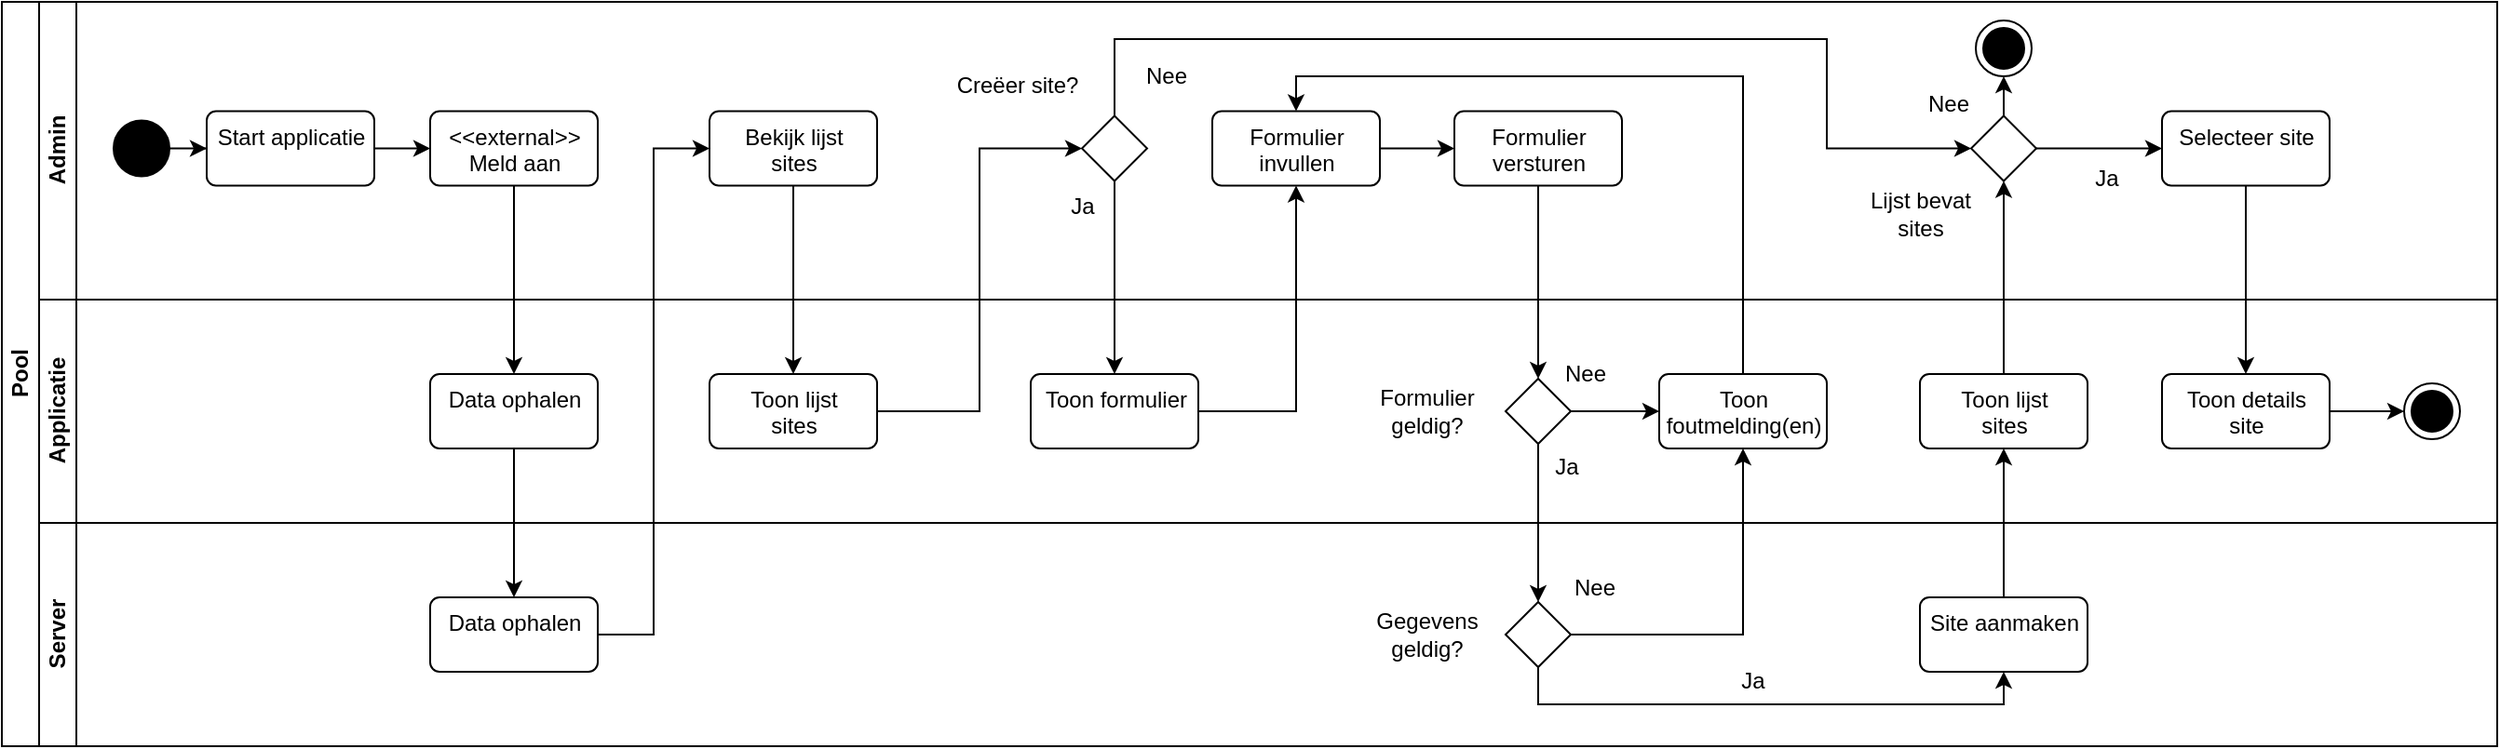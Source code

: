 <mxfile version="20.8.3" type="device"><diagram id="prtHgNgQTEPvFCAcTncT" name="Site info"><mxGraphModel dx="1434" dy="754" grid="1" gridSize="10" guides="1" tooltips="1" connect="1" arrows="1" fold="1" page="1" pageScale="1" pageWidth="827" pageHeight="1169" math="0" shadow="0"><root><mxCell id="0"/><mxCell id="1" parent="0"/><mxCell id="_lRuX6MPjte0p9rIX_sv-85" value="Pool" style="swimlane;html=1;childLayout=stackLayout;resizeParent=1;resizeParentMax=0;horizontal=0;startSize=20;horizontalStack=0;" vertex="1" parent="1"><mxGeometry x="20" y="90" width="1340" height="400" as="geometry"/></mxCell><mxCell id="_lRuX6MPjte0p9rIX_sv-86" value="Admin" style="swimlane;html=1;startSize=20;horizontal=0;" vertex="1" parent="_lRuX6MPjte0p9rIX_sv-85"><mxGeometry x="20" width="1320" height="160" as="geometry"/></mxCell><mxCell id="_lRuX6MPjte0p9rIX_sv-87" value="" style="edgeStyle=orthogonalEdgeStyle;rounded=0;orthogonalLoop=1;jettySize=auto;html=1;" edge="1" parent="_lRuX6MPjte0p9rIX_sv-86" source="_lRuX6MPjte0p9rIX_sv-88" target="_lRuX6MPjte0p9rIX_sv-94"><mxGeometry relative="1" as="geometry"/></mxCell><mxCell id="_lRuX6MPjte0p9rIX_sv-88" value="Start applicatie" style="html=1;align=center;verticalAlign=top;rounded=1;absoluteArcSize=1;arcSize=10;dashed=0;" vertex="1" parent="_lRuX6MPjte0p9rIX_sv-86"><mxGeometry x="90" y="58.75" width="90" height="40" as="geometry"/></mxCell><mxCell id="_lRuX6MPjte0p9rIX_sv-89" value="" style="edgeStyle=orthogonalEdgeStyle;rounded=0;orthogonalLoop=1;jettySize=auto;html=1;" edge="1" parent="_lRuX6MPjte0p9rIX_sv-86" source="_lRuX6MPjte0p9rIX_sv-90" target="_lRuX6MPjte0p9rIX_sv-88"><mxGeometry relative="1" as="geometry"/></mxCell><mxCell id="_lRuX6MPjte0p9rIX_sv-90" value="" style="ellipse;fillColor=strokeColor;" vertex="1" parent="_lRuX6MPjte0p9rIX_sv-86"><mxGeometry x="40" y="63.75" width="30" height="30" as="geometry"/></mxCell><mxCell id="_lRuX6MPjte0p9rIX_sv-91" value="Bekijk lijst&lt;br&gt;sites" style="html=1;align=center;verticalAlign=top;rounded=1;absoluteArcSize=1;arcSize=10;dashed=0;fillColor=rgb(255, 255, 255);" vertex="1" parent="_lRuX6MPjte0p9rIX_sv-86"><mxGeometry x="360" y="58.75" width="90" height="40" as="geometry"/></mxCell><mxCell id="_lRuX6MPjte0p9rIX_sv-92" style="edgeStyle=orthogonalEdgeStyle;rounded=0;orthogonalLoop=1;jettySize=auto;html=1;entryX=0.5;entryY=0;entryDx=0;entryDy=0;" edge="1" parent="_lRuX6MPjte0p9rIX_sv-86"><mxGeometry relative="1" as="geometry"><Array as="points"><mxPoint x="565" y="15"/><mxPoint x="870" y="15"/></Array><mxPoint x="870" y="35" as="targetPoint"/></mxGeometry></mxCell><mxCell id="_lRuX6MPjte0p9rIX_sv-93" value="Selecteer site" style="html=1;align=center;verticalAlign=top;rounded=1;absoluteArcSize=1;arcSize=10;dashed=0;fillColor=rgb(255, 255, 255);" vertex="1" parent="_lRuX6MPjte0p9rIX_sv-86"><mxGeometry x="1140" y="58.75" width="90" height="40" as="geometry"/></mxCell><mxCell id="_lRuX6MPjte0p9rIX_sv-94" value="&amp;lt;&amp;lt;external&amp;gt;&amp;gt;&lt;br style=&quot;border-color: var(--border-color);&quot;&gt;Meld aan" style="html=1;align=center;verticalAlign=top;rounded=1;absoluteArcSize=1;arcSize=10;dashed=0;fillColor=rgb(255, 255, 255);" vertex="1" parent="_lRuX6MPjte0p9rIX_sv-86"><mxGeometry x="210" y="58.75" width="90" height="40" as="geometry"/></mxCell><mxCell id="_lRuX6MPjte0p9rIX_sv-95" value="" style="rhombus;whiteSpace=wrap;html=1;" vertex="1" parent="_lRuX6MPjte0p9rIX_sv-86"><mxGeometry x="560" y="61.25" width="35" height="35" as="geometry"/></mxCell><mxCell id="_lRuX6MPjte0p9rIX_sv-96" value="Creëer site?" style="text;html=1;align=center;verticalAlign=middle;resizable=0;points=[];autosize=1;strokeColor=none;fillColor=none;" vertex="1" parent="_lRuX6MPjte0p9rIX_sv-86"><mxGeometry x="480" y="30" width="90" height="30" as="geometry"/></mxCell><mxCell id="_lRuX6MPjte0p9rIX_sv-97" value="" style="edgeStyle=orthogonalEdgeStyle;rounded=0;orthogonalLoop=1;jettySize=auto;html=1;" edge="1" parent="_lRuX6MPjte0p9rIX_sv-86" source="_lRuX6MPjte0p9rIX_sv-98" target="_lRuX6MPjte0p9rIX_sv-99"><mxGeometry relative="1" as="geometry"/></mxCell><mxCell id="_lRuX6MPjte0p9rIX_sv-98" value="Formulier &lt;br&gt;invullen" style="html=1;align=center;verticalAlign=top;rounded=1;absoluteArcSize=1;arcSize=10;dashed=0;fillColor=rgb(255, 255, 255);" vertex="1" parent="_lRuX6MPjte0p9rIX_sv-86"><mxGeometry x="630" y="58.75" width="90" height="40" as="geometry"/></mxCell><mxCell id="_lRuX6MPjte0p9rIX_sv-99" value="Formulier&lt;br&gt;versturen" style="html=1;align=center;verticalAlign=top;rounded=1;absoluteArcSize=1;arcSize=10;dashed=0;fillColor=rgb(255, 255, 255);" vertex="1" parent="_lRuX6MPjte0p9rIX_sv-86"><mxGeometry x="760" y="58.75" width="90" height="40" as="geometry"/></mxCell><mxCell id="_lRuX6MPjte0p9rIX_sv-100" style="edgeStyle=orthogonalEdgeStyle;rounded=0;orthogonalLoop=1;jettySize=auto;html=1;exitX=0.5;exitY=0;exitDx=0;exitDy=0;entryX=0.5;entryY=1;entryDx=0;entryDy=0;" edge="1" parent="_lRuX6MPjte0p9rIX_sv-86" source="_lRuX6MPjte0p9rIX_sv-102" target="_lRuX6MPjte0p9rIX_sv-104"><mxGeometry relative="1" as="geometry"/></mxCell><mxCell id="_lRuX6MPjte0p9rIX_sv-101" value="" style="edgeStyle=orthogonalEdgeStyle;rounded=0;orthogonalLoop=1;jettySize=auto;html=1;" edge="1" parent="_lRuX6MPjte0p9rIX_sv-86" source="_lRuX6MPjte0p9rIX_sv-102" target="_lRuX6MPjte0p9rIX_sv-93"><mxGeometry relative="1" as="geometry"/></mxCell><mxCell id="_lRuX6MPjte0p9rIX_sv-102" value="" style="rhombus;whiteSpace=wrap;html=1;" vertex="1" parent="_lRuX6MPjte0p9rIX_sv-86"><mxGeometry x="1037.5" y="61.25" width="35" height="35" as="geometry"/></mxCell><mxCell id="_lRuX6MPjte0p9rIX_sv-103" style="edgeStyle=orthogonalEdgeStyle;rounded=0;orthogonalLoop=1;jettySize=auto;html=1;entryX=0;entryY=0.5;entryDx=0;entryDy=0;" edge="1" parent="_lRuX6MPjte0p9rIX_sv-86" source="_lRuX6MPjte0p9rIX_sv-95" target="_lRuX6MPjte0p9rIX_sv-102"><mxGeometry x="0.04" y="-30" relative="1" as="geometry"><mxPoint x="577.5" y="-40" as="targetPoint"/><Array as="points"><mxPoint x="578" y="20"/><mxPoint x="960" y="20"/><mxPoint x="960" y="79"/></Array><mxPoint as="offset"/></mxGeometry></mxCell><mxCell id="_lRuX6MPjte0p9rIX_sv-104" value="" style="ellipse;html=1;shape=endState;fillColor=strokeColor;" vertex="1" parent="_lRuX6MPjte0p9rIX_sv-86"><mxGeometry x="1040.0" y="10.004" width="30" height="30" as="geometry"/></mxCell><mxCell id="_lRuX6MPjte0p9rIX_sv-105" value="Nee" style="text;html=1;align=center;verticalAlign=middle;resizable=0;points=[];autosize=1;strokeColor=none;fillColor=none;" vertex="1" parent="_lRuX6MPjte0p9rIX_sv-86"><mxGeometry x="580" y="25" width="50" height="30" as="geometry"/></mxCell><mxCell id="_lRuX6MPjte0p9rIX_sv-106" value="Lijst bevat&lt;br&gt;sites" style="text;html=1;align=center;verticalAlign=middle;resizable=0;points=[];autosize=1;strokeColor=none;fillColor=none;" vertex="1" parent="_lRuX6MPjte0p9rIX_sv-86"><mxGeometry x="970" y="93.75" width="80" height="40" as="geometry"/></mxCell><mxCell id="_lRuX6MPjte0p9rIX_sv-107" value="Nee" style="text;html=1;align=center;verticalAlign=middle;resizable=0;points=[];autosize=1;strokeColor=none;fillColor=none;" vertex="1" parent="_lRuX6MPjte0p9rIX_sv-86"><mxGeometry x="1000" y="40" width="50" height="30" as="geometry"/></mxCell><mxCell id="_lRuX6MPjte0p9rIX_sv-108" value="Ja" style="text;html=1;align=center;verticalAlign=middle;resizable=0;points=[];autosize=1;strokeColor=none;fillColor=none;" vertex="1" parent="_lRuX6MPjte0p9rIX_sv-86"><mxGeometry x="1090" y="80" width="40" height="30" as="geometry"/></mxCell><mxCell id="_lRuX6MPjte0p9rIX_sv-109" value="Applicatie" style="swimlane;html=1;startSize=20;horizontal=0;" vertex="1" parent="_lRuX6MPjte0p9rIX_sv-85"><mxGeometry x="20" y="160" width="1320" height="120" as="geometry"/></mxCell><mxCell id="_lRuX6MPjte0p9rIX_sv-110" value="Toon lijst&lt;br&gt;sites" style="html=1;align=center;verticalAlign=top;rounded=1;absoluteArcSize=1;arcSize=10;dashed=0;fillColor=rgb(255, 255, 255);" vertex="1" parent="_lRuX6MPjte0p9rIX_sv-109"><mxGeometry x="360" y="40" width="90" height="40" as="geometry"/></mxCell><mxCell id="_lRuX6MPjte0p9rIX_sv-111" value="" style="edgeStyle=orthogonalEdgeStyle;rounded=0;orthogonalLoop=1;jettySize=auto;html=1;" edge="1" parent="_lRuX6MPjte0p9rIX_sv-109" source="_lRuX6MPjte0p9rIX_sv-112" target="_lRuX6MPjte0p9rIX_sv-120"><mxGeometry relative="1" as="geometry"/></mxCell><mxCell id="_lRuX6MPjte0p9rIX_sv-112" value="Toon details &lt;br&gt;site" style="html=1;align=center;verticalAlign=top;rounded=1;absoluteArcSize=1;arcSize=10;dashed=0;fillColor=rgb(255, 255, 255);" vertex="1" parent="_lRuX6MPjte0p9rIX_sv-109"><mxGeometry x="1140" y="40" width="90" height="40" as="geometry"/></mxCell><mxCell id="_lRuX6MPjte0p9rIX_sv-113" value="Data ophalen" style="html=1;align=center;verticalAlign=top;rounded=1;absoluteArcSize=1;arcSize=10;dashed=0;fillColor=rgb(255, 255, 255);" vertex="1" parent="_lRuX6MPjte0p9rIX_sv-109"><mxGeometry x="210" y="40" width="90" height="40" as="geometry"/></mxCell><mxCell id="_lRuX6MPjte0p9rIX_sv-114" value="Toon formulier" style="html=1;align=center;verticalAlign=top;rounded=1;absoluteArcSize=1;arcSize=10;dashed=0;fillColor=rgb(255, 255, 255);" vertex="1" parent="_lRuX6MPjte0p9rIX_sv-109"><mxGeometry x="532.5" y="40" width="90" height="40" as="geometry"/></mxCell><mxCell id="_lRuX6MPjte0p9rIX_sv-115" value="" style="edgeStyle=orthogonalEdgeStyle;rounded=0;orthogonalLoop=1;jettySize=auto;html=1;" edge="1" parent="_lRuX6MPjte0p9rIX_sv-109" source="_lRuX6MPjte0p9rIX_sv-116" target="_lRuX6MPjte0p9rIX_sv-117"><mxGeometry relative="1" as="geometry"/></mxCell><mxCell id="_lRuX6MPjte0p9rIX_sv-116" value="" style="rhombus;whiteSpace=wrap;html=1;" vertex="1" parent="_lRuX6MPjte0p9rIX_sv-109"><mxGeometry x="787.5" y="42.5" width="35" height="35" as="geometry"/></mxCell><mxCell id="_lRuX6MPjte0p9rIX_sv-117" value="Toon&lt;br&gt;foutmelding(en)" style="html=1;align=center;verticalAlign=top;rounded=1;absoluteArcSize=1;arcSize=10;dashed=0;fillColor=rgb(255, 255, 255);" vertex="1" parent="_lRuX6MPjte0p9rIX_sv-109"><mxGeometry x="870" y="40" width="90" height="40" as="geometry"/></mxCell><mxCell id="_lRuX6MPjte0p9rIX_sv-118" value="Toon lijst&lt;br&gt;sites" style="html=1;align=center;verticalAlign=top;rounded=1;absoluteArcSize=1;arcSize=10;dashed=0;fillColor=rgb(255, 255, 255);" vertex="1" parent="_lRuX6MPjte0p9rIX_sv-109"><mxGeometry x="1010" y="40" width="90" height="40" as="geometry"/></mxCell><mxCell id="_lRuX6MPjte0p9rIX_sv-119" value="Formulier&lt;br&gt;geldig?" style="text;html=1;align=center;verticalAlign=middle;resizable=0;points=[];autosize=1;strokeColor=none;fillColor=none;" vertex="1" parent="_lRuX6MPjte0p9rIX_sv-109"><mxGeometry x="710" y="40" width="70" height="40" as="geometry"/></mxCell><mxCell id="_lRuX6MPjte0p9rIX_sv-120" value="" style="ellipse;html=1;shape=endState;fillColor=strokeColor;" vertex="1" parent="_lRuX6MPjte0p9rIX_sv-109"><mxGeometry x="1270.0" y="45.004" width="30" height="30" as="geometry"/></mxCell><mxCell id="_lRuX6MPjte0p9rIX_sv-121" value="" style="edgeStyle=orthogonalEdgeStyle;rounded=0;orthogonalLoop=1;jettySize=auto;html=1;" edge="1" parent="_lRuX6MPjte0p9rIX_sv-85" source="_lRuX6MPjte0p9rIX_sv-91" target="_lRuX6MPjte0p9rIX_sv-110"><mxGeometry relative="1" as="geometry"/></mxCell><mxCell id="_lRuX6MPjte0p9rIX_sv-122" value="" style="edgeStyle=orthogonalEdgeStyle;rounded=0;orthogonalLoop=1;jettySize=auto;html=1;" edge="1" parent="_lRuX6MPjte0p9rIX_sv-85" source="_lRuX6MPjte0p9rIX_sv-93" target="_lRuX6MPjte0p9rIX_sv-112"><mxGeometry relative="1" as="geometry"/></mxCell><mxCell id="_lRuX6MPjte0p9rIX_sv-123" value="Server" style="swimlane;html=1;startSize=20;horizontal=0;" vertex="1" parent="_lRuX6MPjte0p9rIX_sv-85"><mxGeometry x="20" y="280" width="1320" height="120" as="geometry"/></mxCell><mxCell id="_lRuX6MPjte0p9rIX_sv-124" value="Data ophalen" style="html=1;align=center;verticalAlign=top;rounded=1;absoluteArcSize=1;arcSize=10;dashed=0;fillColor=rgb(255, 255, 255);" vertex="1" parent="_lRuX6MPjte0p9rIX_sv-123"><mxGeometry x="210" y="40" width="90" height="40" as="geometry"/></mxCell><mxCell id="_lRuX6MPjte0p9rIX_sv-125" style="edgeStyle=orthogonalEdgeStyle;rounded=0;orthogonalLoop=1;jettySize=auto;html=1;exitX=0.5;exitY=1;exitDx=0;exitDy=0;entryX=0.5;entryY=1;entryDx=0;entryDy=0;" edge="1" parent="_lRuX6MPjte0p9rIX_sv-123" source="_lRuX6MPjte0p9rIX_sv-126" target="_lRuX6MPjte0p9rIX_sv-127"><mxGeometry relative="1" as="geometry"/></mxCell><mxCell id="_lRuX6MPjte0p9rIX_sv-126" value="" style="rhombus;whiteSpace=wrap;html=1;" vertex="1" parent="_lRuX6MPjte0p9rIX_sv-123"><mxGeometry x="787.5" y="42.5" width="35" height="35" as="geometry"/></mxCell><mxCell id="_lRuX6MPjte0p9rIX_sv-127" value="Site aanmaken" style="html=1;align=center;verticalAlign=top;rounded=1;absoluteArcSize=1;arcSize=10;dashed=0;fillColor=rgb(255, 255, 255);" vertex="1" parent="_lRuX6MPjte0p9rIX_sv-123"><mxGeometry x="1010" y="40" width="90" height="40" as="geometry"/></mxCell><mxCell id="_lRuX6MPjte0p9rIX_sv-128" value="Gegevens&lt;br&gt;geldig?" style="text;html=1;align=center;verticalAlign=middle;resizable=0;points=[];autosize=1;strokeColor=none;fillColor=none;" vertex="1" parent="_lRuX6MPjte0p9rIX_sv-123"><mxGeometry x="705" y="40" width="80" height="40" as="geometry"/></mxCell><mxCell id="_lRuX6MPjte0p9rIX_sv-129" value="Nee" style="text;html=1;align=center;verticalAlign=middle;resizable=0;points=[];autosize=1;strokeColor=none;fillColor=none;" vertex="1" parent="_lRuX6MPjte0p9rIX_sv-123"><mxGeometry x="810" y="20" width="50" height="30" as="geometry"/></mxCell><mxCell id="_lRuX6MPjte0p9rIX_sv-130" value="Ja" style="text;html=1;align=center;verticalAlign=middle;resizable=0;points=[];autosize=1;strokeColor=none;fillColor=none;" vertex="1" parent="_lRuX6MPjte0p9rIX_sv-123"><mxGeometry x="900" y="70" width="40" height="30" as="geometry"/></mxCell><mxCell id="_lRuX6MPjte0p9rIX_sv-131" value="" style="edgeStyle=orthogonalEdgeStyle;rounded=0;orthogonalLoop=1;jettySize=auto;html=1;" edge="1" parent="_lRuX6MPjte0p9rIX_sv-85" source="_lRuX6MPjte0p9rIX_sv-94" target="_lRuX6MPjte0p9rIX_sv-113"><mxGeometry relative="1" as="geometry"/></mxCell><mxCell id="_lRuX6MPjte0p9rIX_sv-132" value="" style="edgeStyle=orthogonalEdgeStyle;rounded=0;orthogonalLoop=1;jettySize=auto;html=1;" edge="1" parent="_lRuX6MPjte0p9rIX_sv-85" source="_lRuX6MPjte0p9rIX_sv-113" target="_lRuX6MPjte0p9rIX_sv-124"><mxGeometry relative="1" as="geometry"/></mxCell><mxCell id="_lRuX6MPjte0p9rIX_sv-133" style="edgeStyle=orthogonalEdgeStyle;rounded=0;orthogonalLoop=1;jettySize=auto;html=1;entryX=0;entryY=0.5;entryDx=0;entryDy=0;" edge="1" parent="_lRuX6MPjte0p9rIX_sv-85" source="_lRuX6MPjte0p9rIX_sv-124" target="_lRuX6MPjte0p9rIX_sv-91"><mxGeometry relative="1" as="geometry"/></mxCell><mxCell id="_lRuX6MPjte0p9rIX_sv-134" style="edgeStyle=orthogonalEdgeStyle;rounded=0;orthogonalLoop=1;jettySize=auto;html=1;entryX=0;entryY=0.5;entryDx=0;entryDy=0;" edge="1" parent="_lRuX6MPjte0p9rIX_sv-85" source="_lRuX6MPjte0p9rIX_sv-110" target="_lRuX6MPjte0p9rIX_sv-95"><mxGeometry relative="1" as="geometry"/></mxCell><mxCell id="_lRuX6MPjte0p9rIX_sv-135" value="" style="edgeStyle=orthogonalEdgeStyle;rounded=0;orthogonalLoop=1;jettySize=auto;html=1;" edge="1" parent="_lRuX6MPjte0p9rIX_sv-85" source="_lRuX6MPjte0p9rIX_sv-95" target="_lRuX6MPjte0p9rIX_sv-114"><mxGeometry relative="1" as="geometry"/></mxCell><mxCell id="_lRuX6MPjte0p9rIX_sv-136" style="edgeStyle=orthogonalEdgeStyle;rounded=0;orthogonalLoop=1;jettySize=auto;html=1;entryX=0.5;entryY=1;entryDx=0;entryDy=0;" edge="1" parent="_lRuX6MPjte0p9rIX_sv-85" source="_lRuX6MPjte0p9rIX_sv-114" target="_lRuX6MPjte0p9rIX_sv-98"><mxGeometry relative="1" as="geometry"/></mxCell><mxCell id="_lRuX6MPjte0p9rIX_sv-137" value="" style="edgeStyle=orthogonalEdgeStyle;rounded=0;orthogonalLoop=1;jettySize=auto;html=1;" edge="1" parent="_lRuX6MPjte0p9rIX_sv-85" source="_lRuX6MPjte0p9rIX_sv-99" target="_lRuX6MPjte0p9rIX_sv-116"><mxGeometry relative="1" as="geometry"/></mxCell><mxCell id="_lRuX6MPjte0p9rIX_sv-138" style="edgeStyle=orthogonalEdgeStyle;rounded=0;orthogonalLoop=1;jettySize=auto;html=1;entryX=0.5;entryY=0;entryDx=0;entryDy=0;" edge="1" parent="_lRuX6MPjte0p9rIX_sv-85" source="_lRuX6MPjte0p9rIX_sv-117" target="_lRuX6MPjte0p9rIX_sv-98"><mxGeometry relative="1" as="geometry"><Array as="points"><mxPoint x="935" y="40"/><mxPoint x="695" y="40"/></Array></mxGeometry></mxCell><mxCell id="_lRuX6MPjte0p9rIX_sv-139" style="edgeStyle=orthogonalEdgeStyle;rounded=0;orthogonalLoop=1;jettySize=auto;html=1;entryX=0.5;entryY=1;entryDx=0;entryDy=0;" edge="1" parent="_lRuX6MPjte0p9rIX_sv-85" source="_lRuX6MPjte0p9rIX_sv-126" target="_lRuX6MPjte0p9rIX_sv-117"><mxGeometry relative="1" as="geometry"/></mxCell><mxCell id="_lRuX6MPjte0p9rIX_sv-140" style="edgeStyle=orthogonalEdgeStyle;rounded=0;orthogonalLoop=1;jettySize=auto;html=1;entryX=0.5;entryY=0;entryDx=0;entryDy=0;" edge="1" parent="_lRuX6MPjte0p9rIX_sv-85" source="_lRuX6MPjte0p9rIX_sv-116" target="_lRuX6MPjte0p9rIX_sv-126"><mxGeometry relative="1" as="geometry"><mxPoint x="790" y="270" as="targetPoint"/></mxGeometry></mxCell><mxCell id="_lRuX6MPjte0p9rIX_sv-141" style="edgeStyle=orthogonalEdgeStyle;rounded=0;orthogonalLoop=1;jettySize=auto;html=1;entryX=0.5;entryY=1;entryDx=0;entryDy=0;" edge="1" parent="_lRuX6MPjte0p9rIX_sv-85" source="_lRuX6MPjte0p9rIX_sv-127" target="_lRuX6MPjte0p9rIX_sv-118"><mxGeometry relative="1" as="geometry"/></mxCell><mxCell id="_lRuX6MPjte0p9rIX_sv-142" style="edgeStyle=orthogonalEdgeStyle;rounded=0;orthogonalLoop=1;jettySize=auto;html=1;entryX=0.5;entryY=1;entryDx=0;entryDy=0;" edge="1" parent="_lRuX6MPjte0p9rIX_sv-85" source="_lRuX6MPjte0p9rIX_sv-118" target="_lRuX6MPjte0p9rIX_sv-102"><mxGeometry relative="1" as="geometry"/></mxCell><mxCell id="_lRuX6MPjte0p9rIX_sv-143" value="Ja" style="text;html=1;align=center;verticalAlign=middle;resizable=0;points=[];autosize=1;strokeColor=none;fillColor=none;" vertex="1" parent="1"><mxGeometry x="580" y="185" width="40" height="30" as="geometry"/></mxCell><mxCell id="_lRuX6MPjte0p9rIX_sv-144" value="Nee" style="text;html=1;align=center;verticalAlign=middle;resizable=0;points=[];autosize=1;strokeColor=none;fillColor=none;" vertex="1" parent="1"><mxGeometry x="845" y="275" width="50" height="30" as="geometry"/></mxCell><mxCell id="_lRuX6MPjte0p9rIX_sv-145" value="Ja" style="text;html=1;align=center;verticalAlign=middle;resizable=0;points=[];autosize=1;strokeColor=none;fillColor=none;" vertex="1" parent="1"><mxGeometry x="840" y="325" width="40" height="30" as="geometry"/></mxCell></root></mxGraphModel></diagram></mxfile>